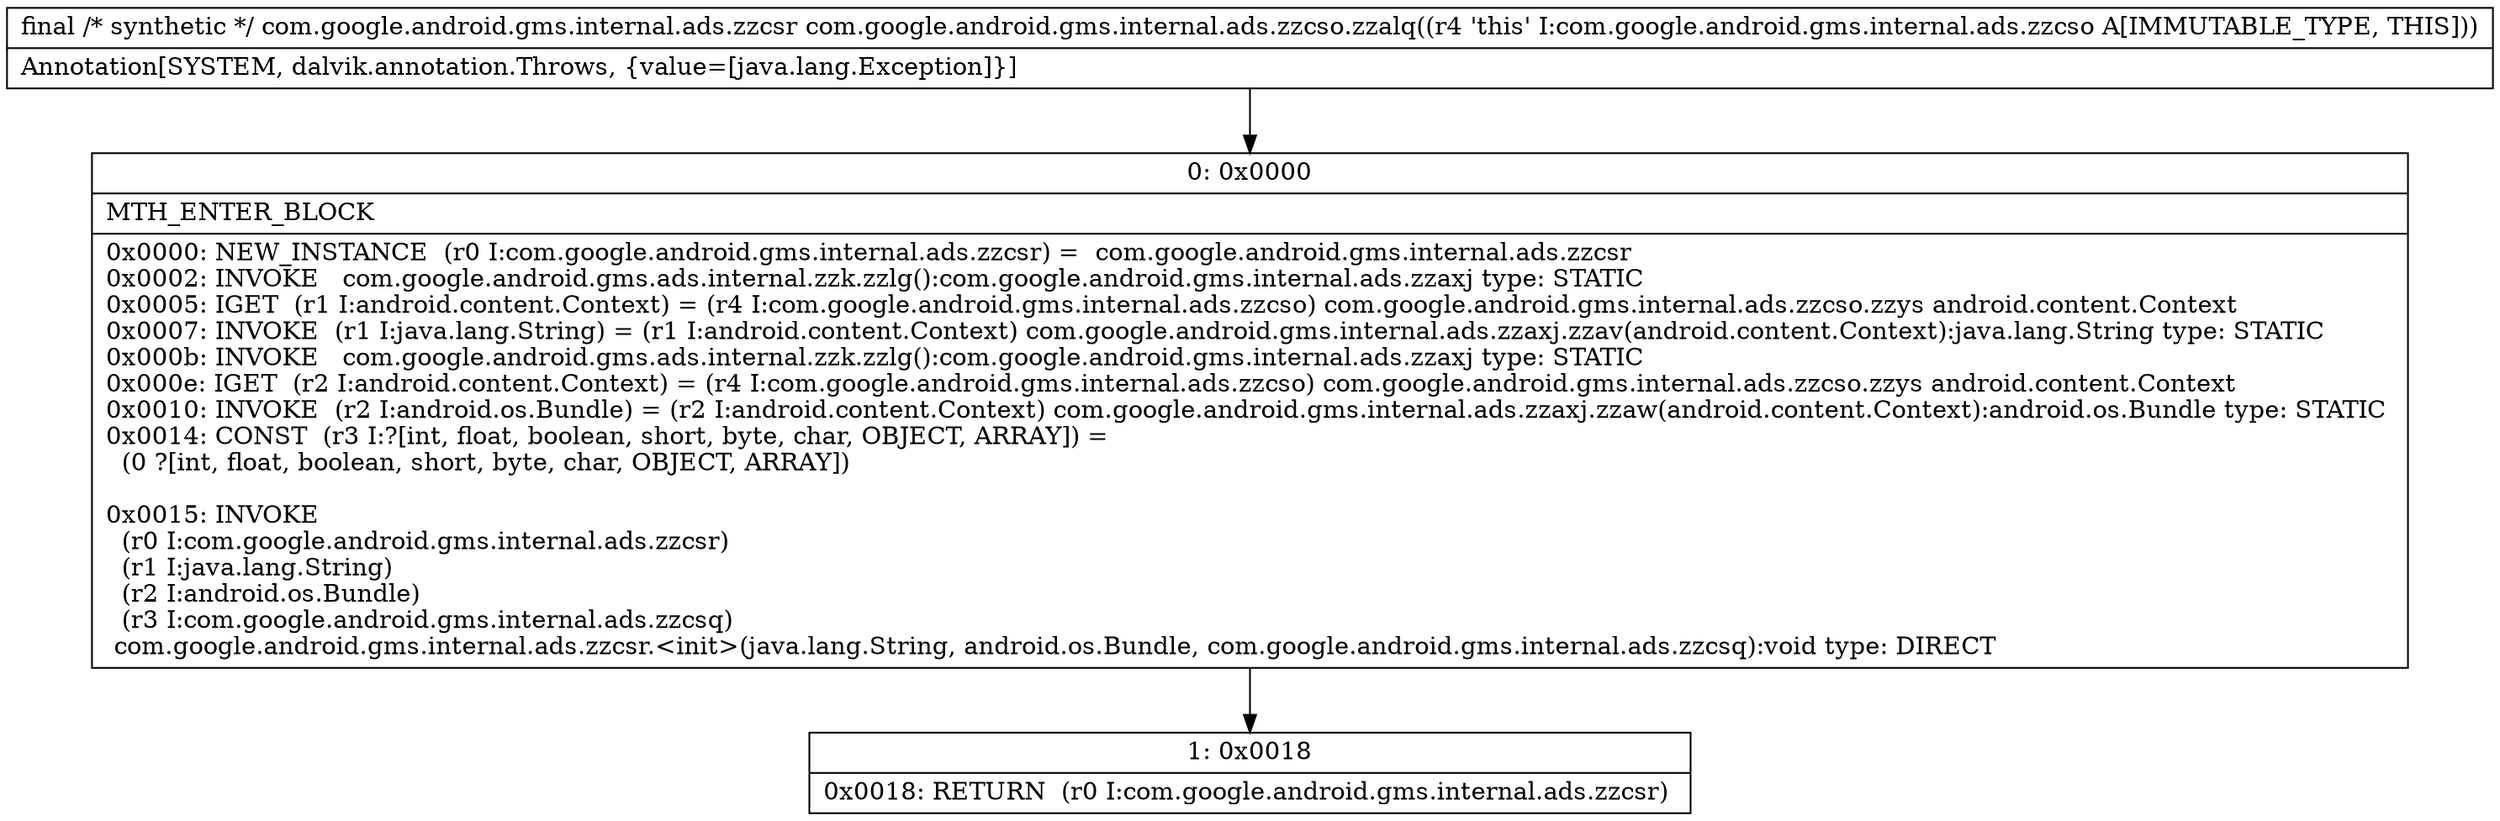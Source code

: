 digraph "CFG forcom.google.android.gms.internal.ads.zzcso.zzalq()Lcom\/google\/android\/gms\/internal\/ads\/zzcsr;" {
Node_0 [shape=record,label="{0\:\ 0x0000|MTH_ENTER_BLOCK\l|0x0000: NEW_INSTANCE  (r0 I:com.google.android.gms.internal.ads.zzcsr) =  com.google.android.gms.internal.ads.zzcsr \l0x0002: INVOKE   com.google.android.gms.ads.internal.zzk.zzlg():com.google.android.gms.internal.ads.zzaxj type: STATIC \l0x0005: IGET  (r1 I:android.content.Context) = (r4 I:com.google.android.gms.internal.ads.zzcso) com.google.android.gms.internal.ads.zzcso.zzys android.content.Context \l0x0007: INVOKE  (r1 I:java.lang.String) = (r1 I:android.content.Context) com.google.android.gms.internal.ads.zzaxj.zzav(android.content.Context):java.lang.String type: STATIC \l0x000b: INVOKE   com.google.android.gms.ads.internal.zzk.zzlg():com.google.android.gms.internal.ads.zzaxj type: STATIC \l0x000e: IGET  (r2 I:android.content.Context) = (r4 I:com.google.android.gms.internal.ads.zzcso) com.google.android.gms.internal.ads.zzcso.zzys android.content.Context \l0x0010: INVOKE  (r2 I:android.os.Bundle) = (r2 I:android.content.Context) com.google.android.gms.internal.ads.zzaxj.zzaw(android.content.Context):android.os.Bundle type: STATIC \l0x0014: CONST  (r3 I:?[int, float, boolean, short, byte, char, OBJECT, ARRAY]) = \l  (0 ?[int, float, boolean, short, byte, char, OBJECT, ARRAY])\l \l0x0015: INVOKE  \l  (r0 I:com.google.android.gms.internal.ads.zzcsr)\l  (r1 I:java.lang.String)\l  (r2 I:android.os.Bundle)\l  (r3 I:com.google.android.gms.internal.ads.zzcsq)\l com.google.android.gms.internal.ads.zzcsr.\<init\>(java.lang.String, android.os.Bundle, com.google.android.gms.internal.ads.zzcsq):void type: DIRECT \l}"];
Node_1 [shape=record,label="{1\:\ 0x0018|0x0018: RETURN  (r0 I:com.google.android.gms.internal.ads.zzcsr) \l}"];
MethodNode[shape=record,label="{final \/* synthetic *\/ com.google.android.gms.internal.ads.zzcsr com.google.android.gms.internal.ads.zzcso.zzalq((r4 'this' I:com.google.android.gms.internal.ads.zzcso A[IMMUTABLE_TYPE, THIS]))  | Annotation[SYSTEM, dalvik.annotation.Throws, \{value=[java.lang.Exception]\}]\l}"];
MethodNode -> Node_0;
Node_0 -> Node_1;
}

